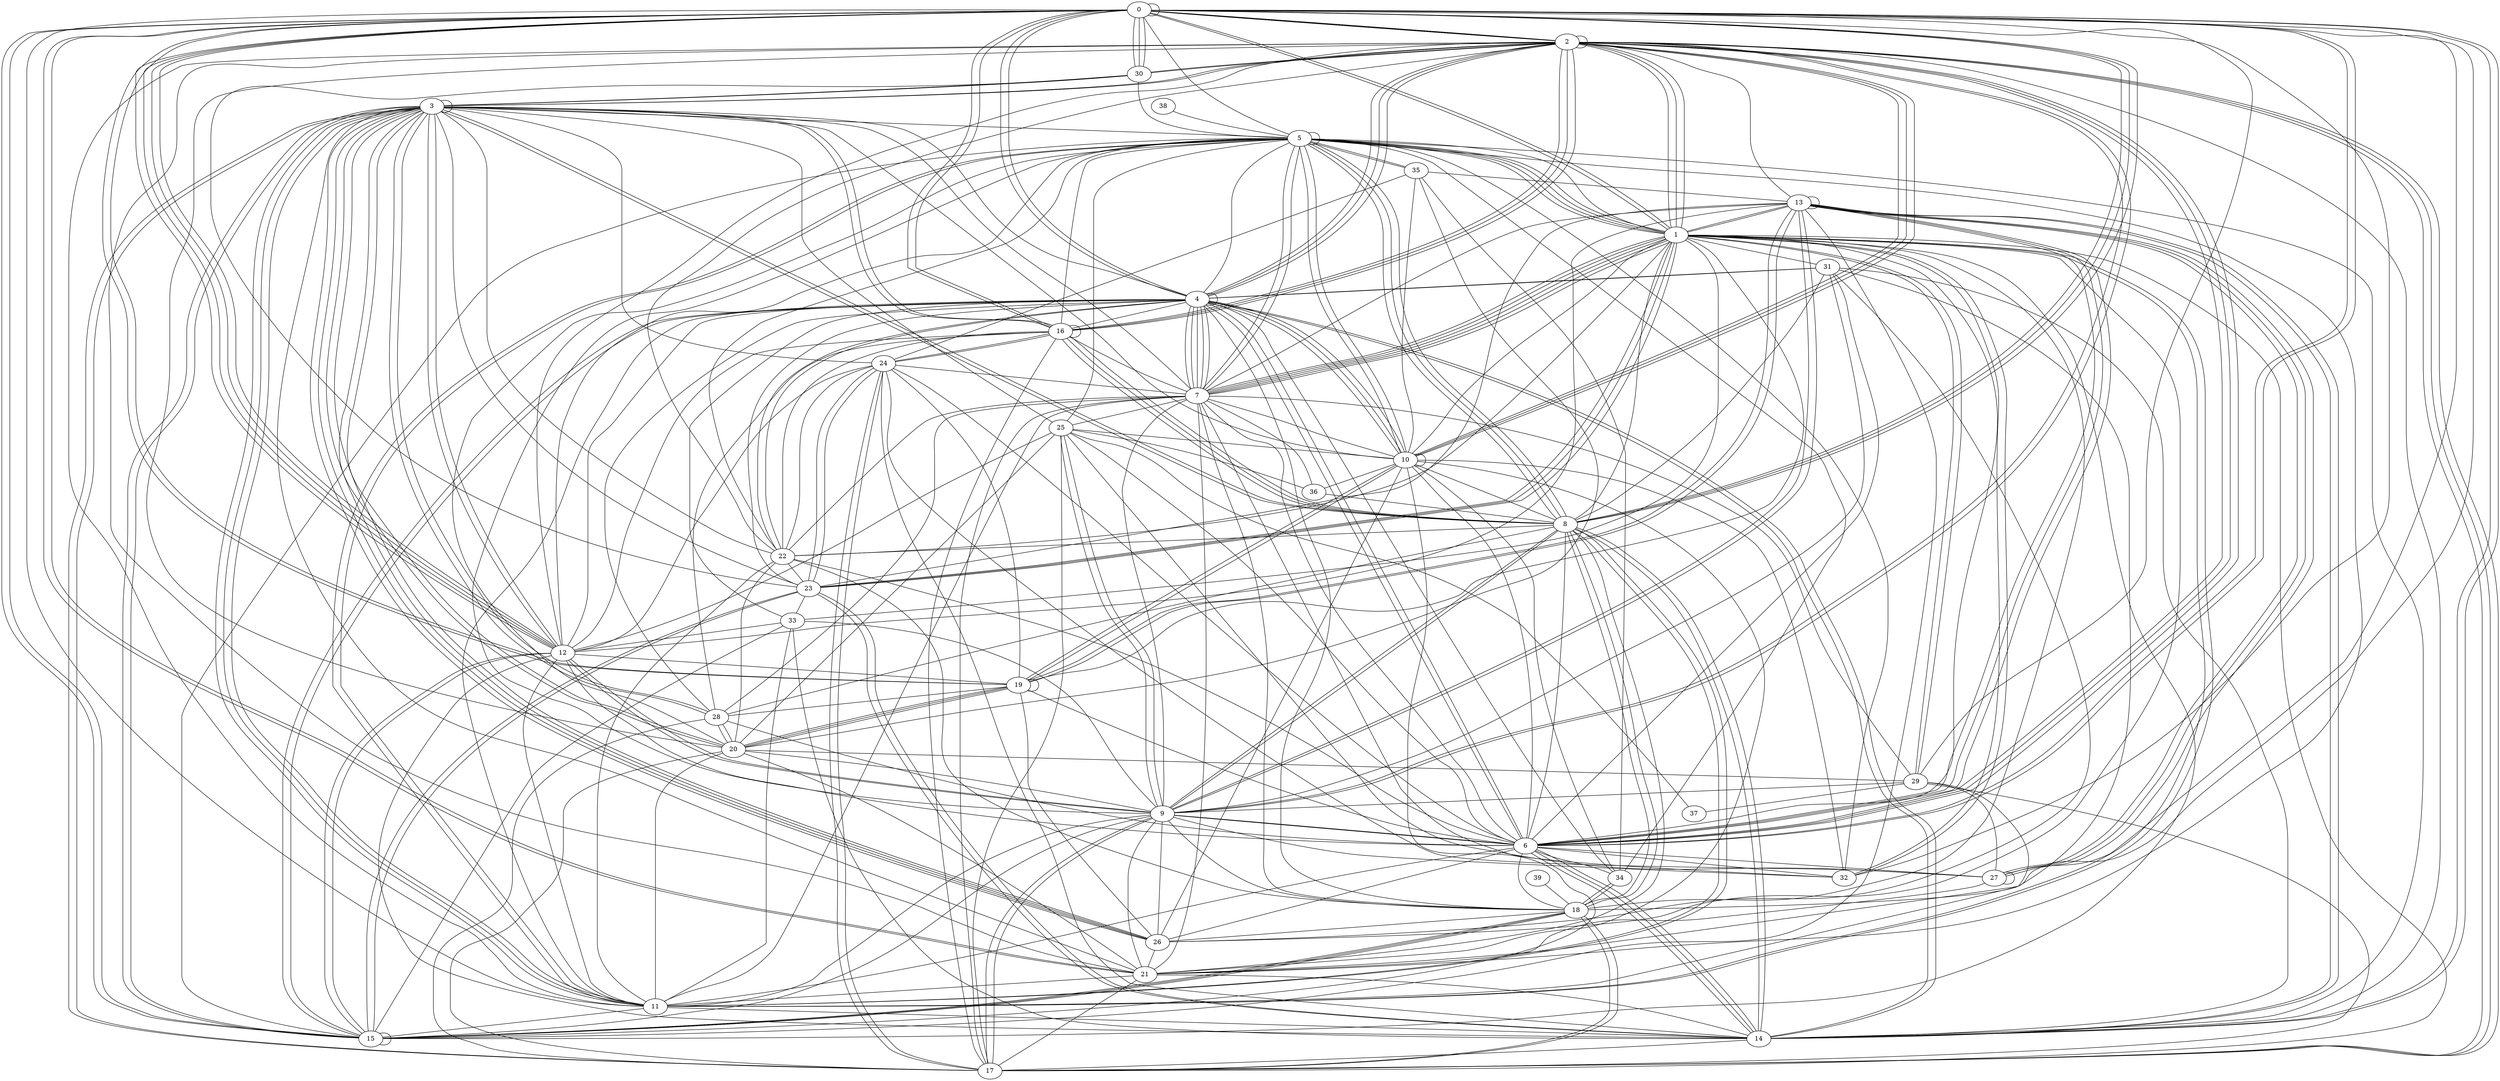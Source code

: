 graph G {
0;
1;
2;
3;
4;
5;
6;
7;
8;
9;
10;
11;
12;
13;
14;
15;
16;
17;
18;
19;
20;
21;
22;
23;
24;
25;
26;
27;
28;
29;
30;
31;
32;
33;
34;
35;
36;
37;
38;
39;
9--2 ;
6--14 ;
28--20 ;
1--15 ;
9--12 ;
16--8 ;
8--6 ;
26--1 ;
0--21 ;
2--6 ;
8--22 ;
23--1 ;
13--23 ;
29--37 ;
18--15 ;
8--21 ;
14--4 ;
30--5 ;
10--32 ;
3--24 ;
34--18 ;
39--18 ;
24--22 ;
4--0 ;
14--17 ;
6--22 ;
28--7 ;
18--22 ;
2--2 ;
23--15 ;
7--4 ;
18--26 ;
28--17 ;
29--7 ;
15--12 ;
2--10 ;
1--7 ;
17--2 ;
6--25 ;
21--5 ;
21--2 ;
20--3 ;
17--25 ;
30--3 ;
9--12 ;
6--27 ;
29--0 ;
14--31 ;
10--19 ;
17--3 ;
11--22 ;
9--13 ;
13--15 ;
24--35 ;
19--24 ;
35--13 ;
12--16 ;
19--28 ;
28--8 ;
16--16 ;
11--14 ;
22--20 ;
20--35 ;
2--10 ;
15--18 ;
5--8 ;
10--5 ;
13--27 ;
24--17 ;
5--11 ;
32--1 ;
1--2 ;
5--7 ;
13--1 ;
31--4 ;
24--14 ;
14--13 ;
12--4 ;
11--1 ;
5--25 ;
7--17 ;
23--33 ;
21--0 ;
33--1 ;
8--31 ;
6--4 ;
14--6 ;
2--17 ;
2--30 ;
8--1 ;
25--37 ;
10--19 ;
5--35 ;
14--8 ;
5--8 ;
4--7 ;
34--4 ;
4--7 ;
18--7 ;
19--26 ;
36--7 ;
13--6 ;
12--3 ;
3--3 ;
14--2 ;
3--28 ;
3--11 ;
20--19 ;
23--24 ;
11--3 ;
11--9 ;
12--11 ;
5--14 ;
10--35 ;
34--18 ;
8--16 ;
1--0 ;
24--12 ;
25--36 ;
5--1 ;
28--20 ;
1--5 ;
29--9 ;
23--30 ;
8--14 ;
6--19 ;
8--9 ;
0--30 ;
26--21 ;
3--26 ;
17--16 ;
3--30 ;
18--9 ;
35--5 ;
1--2 ;
9--17 ;
27--27 ;
10--4 ;
4--5 ;
27--24 ;
0--19 ;
3--8 ;
23--3 ;
7--4 ;
0--19 ;
11--6 ;
5--12 ;
23--14 ;
10--26 ;
0--12 ;
4--16 ;
2--0 ;
27--0 ;
0--30 ;
10--10 ;
3--5 ;
9--15 ;
12--0 ;
15--0 ;
18--4 ;
3--16 ;
3--15 ;
0--2 ;
19--19 ;
17--1 ;
5--1 ;
0--4 ;
7--22 ;
12--0 ;
2--16 ;
14--21 ;
12--3 ;
8--11 ;
4--7 ;
2--3 ;
20--17 ;
20--9 ;
6--32 ;
21--17 ;
5--22 ;
2--20 ;
7--6 ;
18--0 ;
22--4 ;
7--1 ;
6--9 ;
14--0 ;
13--14 ;
1--0 ;
34--10 ;
7--13 ;
2--30 ;
12--19 ;
7--1 ;
15--10 ;
9--26 ;
3--26 ;
2--11 ;
10--21 ;
1--5 ;
3--16 ;
17--18 ;
0--0 ;
33--4 ;
9--13 ;
27--13 ;
5--0 ;
21--11 ;
34--5 ;
6--12 ;
15--3 ;
20--19 ;
23--14 ;
7--11 ;
22--4 ;
5--5 ;
1--11 ;
9--8 ;
1--10 ;
9--6 ;
20--3 ;
2--6 ;
15--12 ;
18--1 ;
12--25 ;
2--9 ;
6--1 ;
21--9 ;
32--1 ;
4--4 ;
8--11 ;
20--29 ;
21--7 ;
11--15 ;
13--6 ;
1--31 ;
27--21 ;
20--25 ;
2--13 ;
13--12 ;
7--9 ;
5--32 ;
7--10 ;
16--0 ;
18--15 ;
13--19 ;
4--15 ;
7--1 ;
6--4 ;
9--32 ;
23--4 ;
8--16 ;
8--0 ;
5--9 ;
31--26 ;
6--34 ;
20--11 ;
24--17 ;
33--11 ;
15--0 ;
19--13 ;
4--2 ;
17--2 ;
28--6 ;
0--8 ;
3--10 ;
1--19 ;
11--4 ;
26--3 ;
16--24 ;
2--4 ;
4--3 ;
5--10 ;
6--31 ;
8--5 ;
4--31 ;
4--10 ;
0--2 ;
15--23 ;
38--5 ;
21--20 ;
22--23 ;
7--1 ;
2--3 ;
36--8 ;
23--1 ;
5--11 ;
22--2 ;
5--16 ;
18--6 ;
3--11 ;
23--24 ;
3--22 ;
5--1 ;
0--8 ;
26--6 ;
10--4 ;
24--16 ;
2--16 ;
17--29 ;
3--17 ;
0--6 ;
5--20 ;
31--21 ;
34--35 ;
33--12 ;
25--10 ;
8--3 ;
8--18 ;
6--24 ;
24--7 ;
17--18 ;
6--2 ;
13--1 ;
32--7 ;
6--0 ;
28--16 ;
22--16 ;
1--29 ;
29--1 ;
25--3 ;
14--33 ;
8--10 ;
28--4 ;
4--2 ;
7--5 ;
2--1 ;
27--25 ;
0--16 ;
3--28 ;
3--21 ;
7--16 ;
8--18 ;
27--13 ;
14--12 ;
5--15 ;
10--6 ;
15--33 ;
11--29 ;
14--4 ;
13--6 ;
15--15 ;
19--20 ;
10--36 ;
10--2 ;
13--13 ;
23--1 ;
0--14 ;
14--6 ;
27--29 ;
9--25 ;
3--7 ;
2--16 ;
0--30 ;
1--22 ;
31--9 ;
15--4 ;
7--25 ;
33--9 ;
32--0 ;
17--9 ;
12--2 ;
0--11 ;
0--12 ;
9--25 ;
26--3 ;
}
